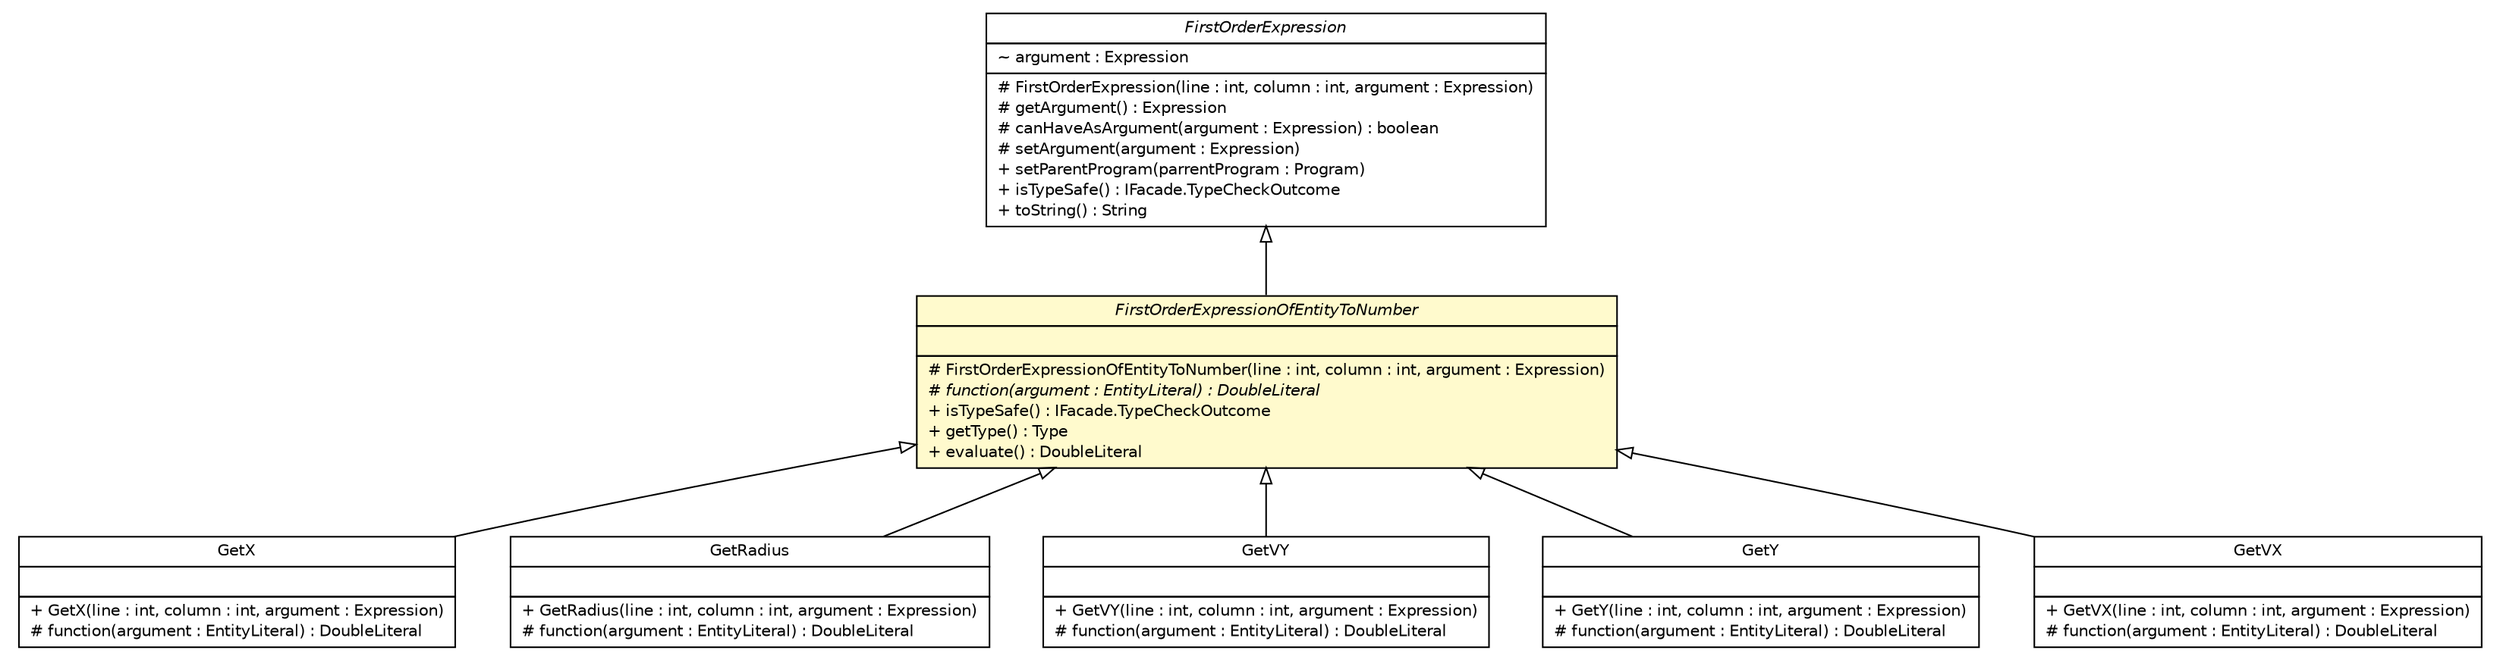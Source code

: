 #!/usr/local/bin/dot
#
# Class diagram 
# Generated by UMLGraph version R5_6 (http://www.umlgraph.org/)
#

digraph G {
	edge [fontname="Helvetica",fontsize=10,labelfontname="Helvetica",labelfontsize=10];
	node [fontname="Helvetica",fontsize=10,shape=plaintext];
	nodesep=0.25;
	ranksep=0.5;
	// model.programs.parsing.language.expression.first_order.GetX
	c9892 [label=<<table title="model.programs.parsing.language.expression.first_order.GetX" border="0" cellborder="1" cellspacing="0" cellpadding="2" port="p" href="./GetX.html">
		<tr><td><table border="0" cellspacing="0" cellpadding="1">
<tr><td align="center" balign="center"> GetX </td></tr>
		</table></td></tr>
		<tr><td><table border="0" cellspacing="0" cellpadding="1">
<tr><td align="left" balign="left">  </td></tr>
		</table></td></tr>
		<tr><td><table border="0" cellspacing="0" cellpadding="1">
<tr><td align="left" balign="left"> + GetX(line : int, column : int, argument : Expression) </td></tr>
<tr><td align="left" balign="left"> # function(argument : EntityLiteral) : DoubleLiteral </td></tr>
		</table></td></tr>
		</table>>, URL="./GetX.html", fontname="Helvetica", fontcolor="black", fontsize=10.0];
	// model.programs.parsing.language.expression.first_order.GetRadius
	c9895 [label=<<table title="model.programs.parsing.language.expression.first_order.GetRadius" border="0" cellborder="1" cellspacing="0" cellpadding="2" port="p" href="./GetRadius.html">
		<tr><td><table border="0" cellspacing="0" cellpadding="1">
<tr><td align="center" balign="center"> GetRadius </td></tr>
		</table></td></tr>
		<tr><td><table border="0" cellspacing="0" cellpadding="1">
<tr><td align="left" balign="left">  </td></tr>
		</table></td></tr>
		<tr><td><table border="0" cellspacing="0" cellpadding="1">
<tr><td align="left" balign="left"> + GetRadius(line : int, column : int, argument : Expression) </td></tr>
<tr><td align="left" balign="left"> # function(argument : EntityLiteral) : DoubleLiteral </td></tr>
		</table></td></tr>
		</table>>, URL="./GetRadius.html", fontname="Helvetica", fontcolor="black", fontsize=10.0];
	// model.programs.parsing.language.expression.first_order.GetVY
	c9896 [label=<<table title="model.programs.parsing.language.expression.first_order.GetVY" border="0" cellborder="1" cellspacing="0" cellpadding="2" port="p" href="./GetVY.html">
		<tr><td><table border="0" cellspacing="0" cellpadding="1">
<tr><td align="center" balign="center"> GetVY </td></tr>
		</table></td></tr>
		<tr><td><table border="0" cellspacing="0" cellpadding="1">
<tr><td align="left" balign="left">  </td></tr>
		</table></td></tr>
		<tr><td><table border="0" cellspacing="0" cellpadding="1">
<tr><td align="left" balign="left"> + GetVY(line : int, column : int, argument : Expression) </td></tr>
<tr><td align="left" balign="left"> # function(argument : EntityLiteral) : DoubleLiteral </td></tr>
		</table></td></tr>
		</table>>, URL="./GetVY.html", fontname="Helvetica", fontcolor="black", fontsize=10.0];
	// model.programs.parsing.language.expression.first_order.GetY
	c9898 [label=<<table title="model.programs.parsing.language.expression.first_order.GetY" border="0" cellborder="1" cellspacing="0" cellpadding="2" port="p" href="./GetY.html">
		<tr><td><table border="0" cellspacing="0" cellpadding="1">
<tr><td align="center" balign="center"> GetY </td></tr>
		</table></td></tr>
		<tr><td><table border="0" cellspacing="0" cellpadding="1">
<tr><td align="left" balign="left">  </td></tr>
		</table></td></tr>
		<tr><td><table border="0" cellspacing="0" cellpadding="1">
<tr><td align="left" balign="left"> + GetY(line : int, column : int, argument : Expression) </td></tr>
<tr><td align="left" balign="left"> # function(argument : EntityLiteral) : DoubleLiteral </td></tr>
		</table></td></tr>
		</table>>, URL="./GetY.html", fontname="Helvetica", fontcolor="black", fontsize=10.0];
	// model.programs.parsing.language.expression.first_order.FirstOrderExpression
	c9899 [label=<<table title="model.programs.parsing.language.expression.first_order.FirstOrderExpression" border="0" cellborder="1" cellspacing="0" cellpadding="2" port="p" href="./FirstOrderExpression.html">
		<tr><td><table border="0" cellspacing="0" cellpadding="1">
<tr><td align="center" balign="center"><font face="Helvetica-Oblique"> FirstOrderExpression </font></td></tr>
		</table></td></tr>
		<tr><td><table border="0" cellspacing="0" cellpadding="1">
<tr><td align="left" balign="left"> ~ argument : Expression </td></tr>
		</table></td></tr>
		<tr><td><table border="0" cellspacing="0" cellpadding="1">
<tr><td align="left" balign="left"> # FirstOrderExpression(line : int, column : int, argument : Expression) </td></tr>
<tr><td align="left" balign="left"> # getArgument() : Expression </td></tr>
<tr><td align="left" balign="left"> # canHaveAsArgument(argument : Expression) : boolean </td></tr>
<tr><td align="left" balign="left"> # setArgument(argument : Expression) </td></tr>
<tr><td align="left" balign="left"> + setParentProgram(parrentProgram : Program) </td></tr>
<tr><td align="left" balign="left"> + isTypeSafe() : IFacade.TypeCheckOutcome </td></tr>
<tr><td align="left" balign="left"> + toString() : String </td></tr>
		</table></td></tr>
		</table>>, URL="./FirstOrderExpression.html", fontname="Helvetica", fontcolor="black", fontsize=10.0];
	// model.programs.parsing.language.expression.first_order.FirstOrderExpressionOfEntityToNumber
	c9902 [label=<<table title="model.programs.parsing.language.expression.first_order.FirstOrderExpressionOfEntityToNumber" border="0" cellborder="1" cellspacing="0" cellpadding="2" port="p" bgcolor="lemonChiffon" href="./FirstOrderExpressionOfEntityToNumber.html">
		<tr><td><table border="0" cellspacing="0" cellpadding="1">
<tr><td align="center" balign="center"><font face="Helvetica-Oblique"> FirstOrderExpressionOfEntityToNumber </font></td></tr>
		</table></td></tr>
		<tr><td><table border="0" cellspacing="0" cellpadding="1">
<tr><td align="left" balign="left">  </td></tr>
		</table></td></tr>
		<tr><td><table border="0" cellspacing="0" cellpadding="1">
<tr><td align="left" balign="left"> # FirstOrderExpressionOfEntityToNumber(line : int, column : int, argument : Expression) </td></tr>
<tr><td align="left" balign="left"><font face="Helvetica-Oblique" point-size="10.0"> # function(argument : EntityLiteral) : DoubleLiteral </font></td></tr>
<tr><td align="left" balign="left"> + isTypeSafe() : IFacade.TypeCheckOutcome </td></tr>
<tr><td align="left" balign="left"> + getType() : Type </td></tr>
<tr><td align="left" balign="left"> + evaluate() : DoubleLiteral </td></tr>
		</table></td></tr>
		</table>>, URL="./FirstOrderExpressionOfEntityToNumber.html", fontname="Helvetica", fontcolor="black", fontsize=10.0];
	// model.programs.parsing.language.expression.first_order.GetVX
	c9904 [label=<<table title="model.programs.parsing.language.expression.first_order.GetVX" border="0" cellborder="1" cellspacing="0" cellpadding="2" port="p" href="./GetVX.html">
		<tr><td><table border="0" cellspacing="0" cellpadding="1">
<tr><td align="center" balign="center"> GetVX </td></tr>
		</table></td></tr>
		<tr><td><table border="0" cellspacing="0" cellpadding="1">
<tr><td align="left" balign="left">  </td></tr>
		</table></td></tr>
		<tr><td><table border="0" cellspacing="0" cellpadding="1">
<tr><td align="left" balign="left"> + GetVX(line : int, column : int, argument : Expression) </td></tr>
<tr><td align="left" balign="left"> # function(argument : EntityLiteral) : DoubleLiteral </td></tr>
		</table></td></tr>
		</table>>, URL="./GetVX.html", fontname="Helvetica", fontcolor="black", fontsize=10.0];
	//model.programs.parsing.language.expression.first_order.GetX extends model.programs.parsing.language.expression.first_order.FirstOrderExpressionOfEntityToNumber
	c9902:p -> c9892:p [dir=back,arrowtail=empty];
	//model.programs.parsing.language.expression.first_order.GetRadius extends model.programs.parsing.language.expression.first_order.FirstOrderExpressionOfEntityToNumber
	c9902:p -> c9895:p [dir=back,arrowtail=empty];
	//model.programs.parsing.language.expression.first_order.GetVY extends model.programs.parsing.language.expression.first_order.FirstOrderExpressionOfEntityToNumber
	c9902:p -> c9896:p [dir=back,arrowtail=empty];
	//model.programs.parsing.language.expression.first_order.GetY extends model.programs.parsing.language.expression.first_order.FirstOrderExpressionOfEntityToNumber
	c9902:p -> c9898:p [dir=back,arrowtail=empty];
	//model.programs.parsing.language.expression.first_order.FirstOrderExpressionOfEntityToNumber extends model.programs.parsing.language.expression.first_order.FirstOrderExpression
	c9899:p -> c9902:p [dir=back,arrowtail=empty];
	//model.programs.parsing.language.expression.first_order.GetVX extends model.programs.parsing.language.expression.first_order.FirstOrderExpressionOfEntityToNumber
	c9902:p -> c9904:p [dir=back,arrowtail=empty];
}

